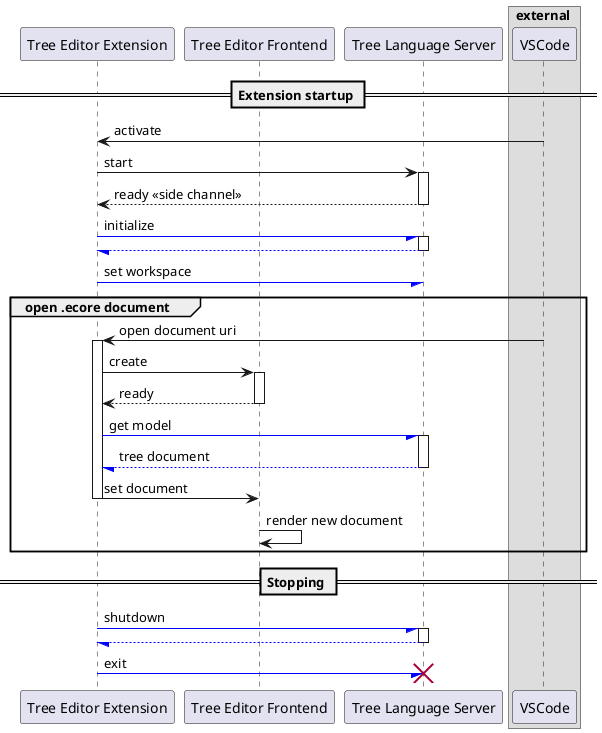 @startuml Protocol_startstop_sequence

participant "Tree Editor Extension" as ext
participant "Tree Editor Frontend" as frontend
participant "Tree Language Server" as server
box external #DDDDDD
  participant VSCode as vscode
end box

== Extension startup ==

ext <- vscode : activate
ext -> server ++ : start
return ready << side channel >>

ext -[#blue]/ server ++ : initialize
return
ext -[#blue]/ server : set workspace

group open .ecore document
  ext <- vscode ++ : open document uri
  
  ext -> frontend ++ : create
  return ready
  
  ext -[#blue]/ server ++ : get model
  return tree document

  ext -> frontend: set document
  deactivate
  
  frontend -> frontend : render new document
end

== Stopping ==
ext -[#blue]/ server ++ : shutdown
return
ext -[#blue]/ server : exit
destroy server

@enduml

@startuml Protocol_action_sequence

actor Student
participant "Tree Editor Frontend" as frontend
participant "Tree Editor Extension" as ext
participant "Tree Language Server" as server

== Perform an action ==

Student -> frontend ++ : click action button
frontend -> ext ++ : trigger action event
deactivate frontend
ext -[#blue]/ server ++ : trigger action event
server -> server : perform action
deactivate ext
server -[#blue]/ ext ++ : new document state
deactivate server
ext -> frontend ++: set document
deactivate ext
frontend -> frontend : render new document
deactivate

@enduml

@startuml Protocol_form_sequence

actor Student
participant "Tree Editor Frontend" as frontend
participant "Tree Editor Extension" as ext
participant "Tree Language Server" as server

== Select a node ==

Student -> frontend ++ : select a node
frontend -> frontend : update selected node
frontend -> ext ++ : get node properties
deactivate frontend
ext -[#blue]/ server ++ : get node properties
return properties\nand form schema
ext -> frontend ++ : set properties\nand form schema
deactivate ext
frontend -> frontend : render new\nproperties form
deactivate frontend

== Edit a node property ==

Student -> frontend : enter new\nproperty value
Student -> frontend ++ : apply
frontend -> ext ++ : send "change\nproperties of\nnode" event
deactivate frontend
ext -[#blue]/ server ++ : send "change\nproperties of\nnode" event
server -> server : create change\ncommand
server -> server : add command to\nundo-history stack
return new properties\nand form schema
ext -> frontend ++ : set properties\nand form schema
deactivate ext
frontend -> frontend : render new\nproperties form
deactivate

@enduml

@startuml Protocol_changetree_sequence

actor Student
participant "Tree Editor Frontend" as frontend
participant "Tree Editor Extension" as ext
participant "Tree Language Server" as server

== Add a tree node ==

Student -> frontend ++ : open "add child"\nmenu on a node
frontend -> Student : show possible\nnode types
Student -> frontend ++: Add child to\nnode with type X
frontend -> ext ++: add child to\nnode with type X
deactivate frontend
deactivate frontend
ext -[#blue]/ server ++ : add child to\nnode with type X
server -> server : create change command
server -> server : add command to\nundo-history stack
return new tree document
ext -> frontend ++ : set document
deactivate ext
frontend -> frontend : render new document
deactivate frontend

@enduml